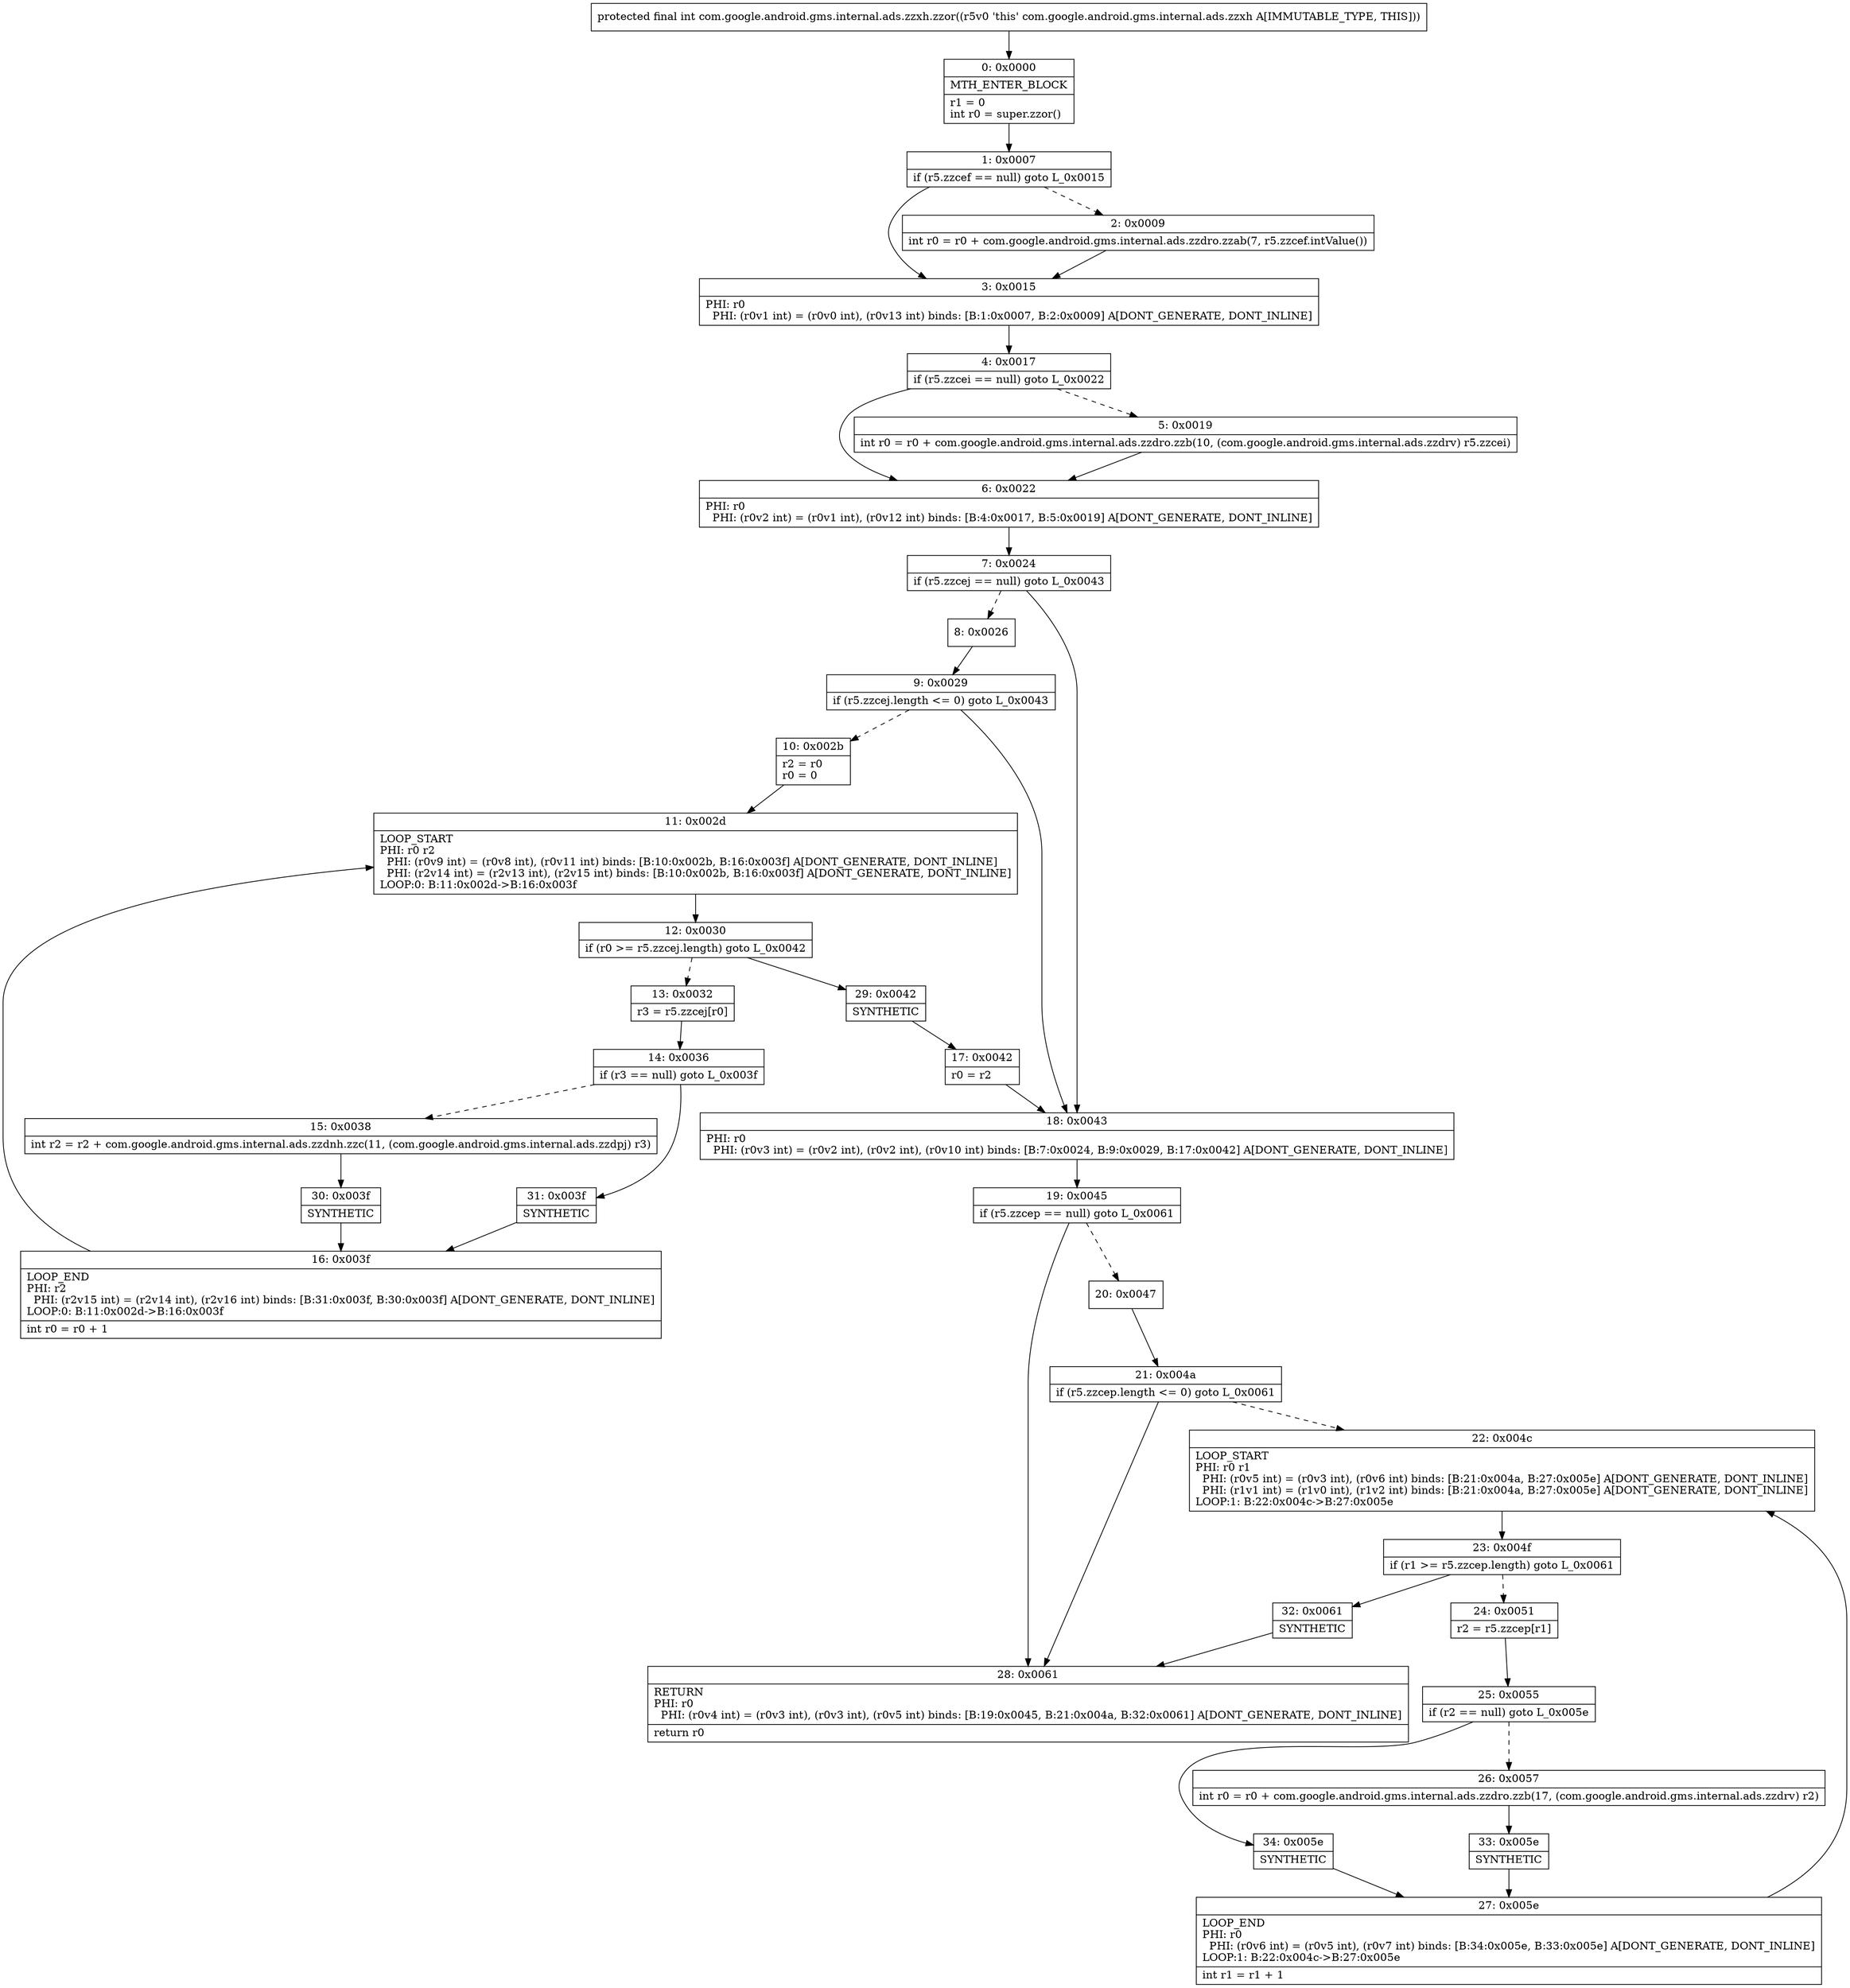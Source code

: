 digraph "CFG forcom.google.android.gms.internal.ads.zzxh.zzor()I" {
Node_0 [shape=record,label="{0\:\ 0x0000|MTH_ENTER_BLOCK\l|r1 = 0\lint r0 = super.zzor()\l}"];
Node_1 [shape=record,label="{1\:\ 0x0007|if (r5.zzcef == null) goto L_0x0015\l}"];
Node_2 [shape=record,label="{2\:\ 0x0009|int r0 = r0 + com.google.android.gms.internal.ads.zzdro.zzab(7, r5.zzcef.intValue())\l}"];
Node_3 [shape=record,label="{3\:\ 0x0015|PHI: r0 \l  PHI: (r0v1 int) = (r0v0 int), (r0v13 int) binds: [B:1:0x0007, B:2:0x0009] A[DONT_GENERATE, DONT_INLINE]\l}"];
Node_4 [shape=record,label="{4\:\ 0x0017|if (r5.zzcei == null) goto L_0x0022\l}"];
Node_5 [shape=record,label="{5\:\ 0x0019|int r0 = r0 + com.google.android.gms.internal.ads.zzdro.zzb(10, (com.google.android.gms.internal.ads.zzdrv) r5.zzcei)\l}"];
Node_6 [shape=record,label="{6\:\ 0x0022|PHI: r0 \l  PHI: (r0v2 int) = (r0v1 int), (r0v12 int) binds: [B:4:0x0017, B:5:0x0019] A[DONT_GENERATE, DONT_INLINE]\l}"];
Node_7 [shape=record,label="{7\:\ 0x0024|if (r5.zzcej == null) goto L_0x0043\l}"];
Node_8 [shape=record,label="{8\:\ 0x0026}"];
Node_9 [shape=record,label="{9\:\ 0x0029|if (r5.zzcej.length \<= 0) goto L_0x0043\l}"];
Node_10 [shape=record,label="{10\:\ 0x002b|r2 = r0\lr0 = 0\l}"];
Node_11 [shape=record,label="{11\:\ 0x002d|LOOP_START\lPHI: r0 r2 \l  PHI: (r0v9 int) = (r0v8 int), (r0v11 int) binds: [B:10:0x002b, B:16:0x003f] A[DONT_GENERATE, DONT_INLINE]\l  PHI: (r2v14 int) = (r2v13 int), (r2v15 int) binds: [B:10:0x002b, B:16:0x003f] A[DONT_GENERATE, DONT_INLINE]\lLOOP:0: B:11:0x002d\-\>B:16:0x003f\l}"];
Node_12 [shape=record,label="{12\:\ 0x0030|if (r0 \>= r5.zzcej.length) goto L_0x0042\l}"];
Node_13 [shape=record,label="{13\:\ 0x0032|r3 = r5.zzcej[r0]\l}"];
Node_14 [shape=record,label="{14\:\ 0x0036|if (r3 == null) goto L_0x003f\l}"];
Node_15 [shape=record,label="{15\:\ 0x0038|int r2 = r2 + com.google.android.gms.internal.ads.zzdnh.zzc(11, (com.google.android.gms.internal.ads.zzdpj) r3)\l}"];
Node_16 [shape=record,label="{16\:\ 0x003f|LOOP_END\lPHI: r2 \l  PHI: (r2v15 int) = (r2v14 int), (r2v16 int) binds: [B:31:0x003f, B:30:0x003f] A[DONT_GENERATE, DONT_INLINE]\lLOOP:0: B:11:0x002d\-\>B:16:0x003f\l|int r0 = r0 + 1\l}"];
Node_17 [shape=record,label="{17\:\ 0x0042|r0 = r2\l}"];
Node_18 [shape=record,label="{18\:\ 0x0043|PHI: r0 \l  PHI: (r0v3 int) = (r0v2 int), (r0v2 int), (r0v10 int) binds: [B:7:0x0024, B:9:0x0029, B:17:0x0042] A[DONT_GENERATE, DONT_INLINE]\l}"];
Node_19 [shape=record,label="{19\:\ 0x0045|if (r5.zzcep == null) goto L_0x0061\l}"];
Node_20 [shape=record,label="{20\:\ 0x0047}"];
Node_21 [shape=record,label="{21\:\ 0x004a|if (r5.zzcep.length \<= 0) goto L_0x0061\l}"];
Node_22 [shape=record,label="{22\:\ 0x004c|LOOP_START\lPHI: r0 r1 \l  PHI: (r0v5 int) = (r0v3 int), (r0v6 int) binds: [B:21:0x004a, B:27:0x005e] A[DONT_GENERATE, DONT_INLINE]\l  PHI: (r1v1 int) = (r1v0 int), (r1v2 int) binds: [B:21:0x004a, B:27:0x005e] A[DONT_GENERATE, DONT_INLINE]\lLOOP:1: B:22:0x004c\-\>B:27:0x005e\l}"];
Node_23 [shape=record,label="{23\:\ 0x004f|if (r1 \>= r5.zzcep.length) goto L_0x0061\l}"];
Node_24 [shape=record,label="{24\:\ 0x0051|r2 = r5.zzcep[r1]\l}"];
Node_25 [shape=record,label="{25\:\ 0x0055|if (r2 == null) goto L_0x005e\l}"];
Node_26 [shape=record,label="{26\:\ 0x0057|int r0 = r0 + com.google.android.gms.internal.ads.zzdro.zzb(17, (com.google.android.gms.internal.ads.zzdrv) r2)\l}"];
Node_27 [shape=record,label="{27\:\ 0x005e|LOOP_END\lPHI: r0 \l  PHI: (r0v6 int) = (r0v5 int), (r0v7 int) binds: [B:34:0x005e, B:33:0x005e] A[DONT_GENERATE, DONT_INLINE]\lLOOP:1: B:22:0x004c\-\>B:27:0x005e\l|int r1 = r1 + 1\l}"];
Node_28 [shape=record,label="{28\:\ 0x0061|RETURN\lPHI: r0 \l  PHI: (r0v4 int) = (r0v3 int), (r0v3 int), (r0v5 int) binds: [B:19:0x0045, B:21:0x004a, B:32:0x0061] A[DONT_GENERATE, DONT_INLINE]\l|return r0\l}"];
Node_29 [shape=record,label="{29\:\ 0x0042|SYNTHETIC\l}"];
Node_30 [shape=record,label="{30\:\ 0x003f|SYNTHETIC\l}"];
Node_31 [shape=record,label="{31\:\ 0x003f|SYNTHETIC\l}"];
Node_32 [shape=record,label="{32\:\ 0x0061|SYNTHETIC\l}"];
Node_33 [shape=record,label="{33\:\ 0x005e|SYNTHETIC\l}"];
Node_34 [shape=record,label="{34\:\ 0x005e|SYNTHETIC\l}"];
MethodNode[shape=record,label="{protected final int com.google.android.gms.internal.ads.zzxh.zzor((r5v0 'this' com.google.android.gms.internal.ads.zzxh A[IMMUTABLE_TYPE, THIS])) }"];
MethodNode -> Node_0;
Node_0 -> Node_1;
Node_1 -> Node_2[style=dashed];
Node_1 -> Node_3;
Node_2 -> Node_3;
Node_3 -> Node_4;
Node_4 -> Node_5[style=dashed];
Node_4 -> Node_6;
Node_5 -> Node_6;
Node_6 -> Node_7;
Node_7 -> Node_8[style=dashed];
Node_7 -> Node_18;
Node_8 -> Node_9;
Node_9 -> Node_10[style=dashed];
Node_9 -> Node_18;
Node_10 -> Node_11;
Node_11 -> Node_12;
Node_12 -> Node_13[style=dashed];
Node_12 -> Node_29;
Node_13 -> Node_14;
Node_14 -> Node_15[style=dashed];
Node_14 -> Node_31;
Node_15 -> Node_30;
Node_16 -> Node_11;
Node_17 -> Node_18;
Node_18 -> Node_19;
Node_19 -> Node_20[style=dashed];
Node_19 -> Node_28;
Node_20 -> Node_21;
Node_21 -> Node_22[style=dashed];
Node_21 -> Node_28;
Node_22 -> Node_23;
Node_23 -> Node_24[style=dashed];
Node_23 -> Node_32;
Node_24 -> Node_25;
Node_25 -> Node_26[style=dashed];
Node_25 -> Node_34;
Node_26 -> Node_33;
Node_27 -> Node_22;
Node_29 -> Node_17;
Node_30 -> Node_16;
Node_31 -> Node_16;
Node_32 -> Node_28;
Node_33 -> Node_27;
Node_34 -> Node_27;
}

